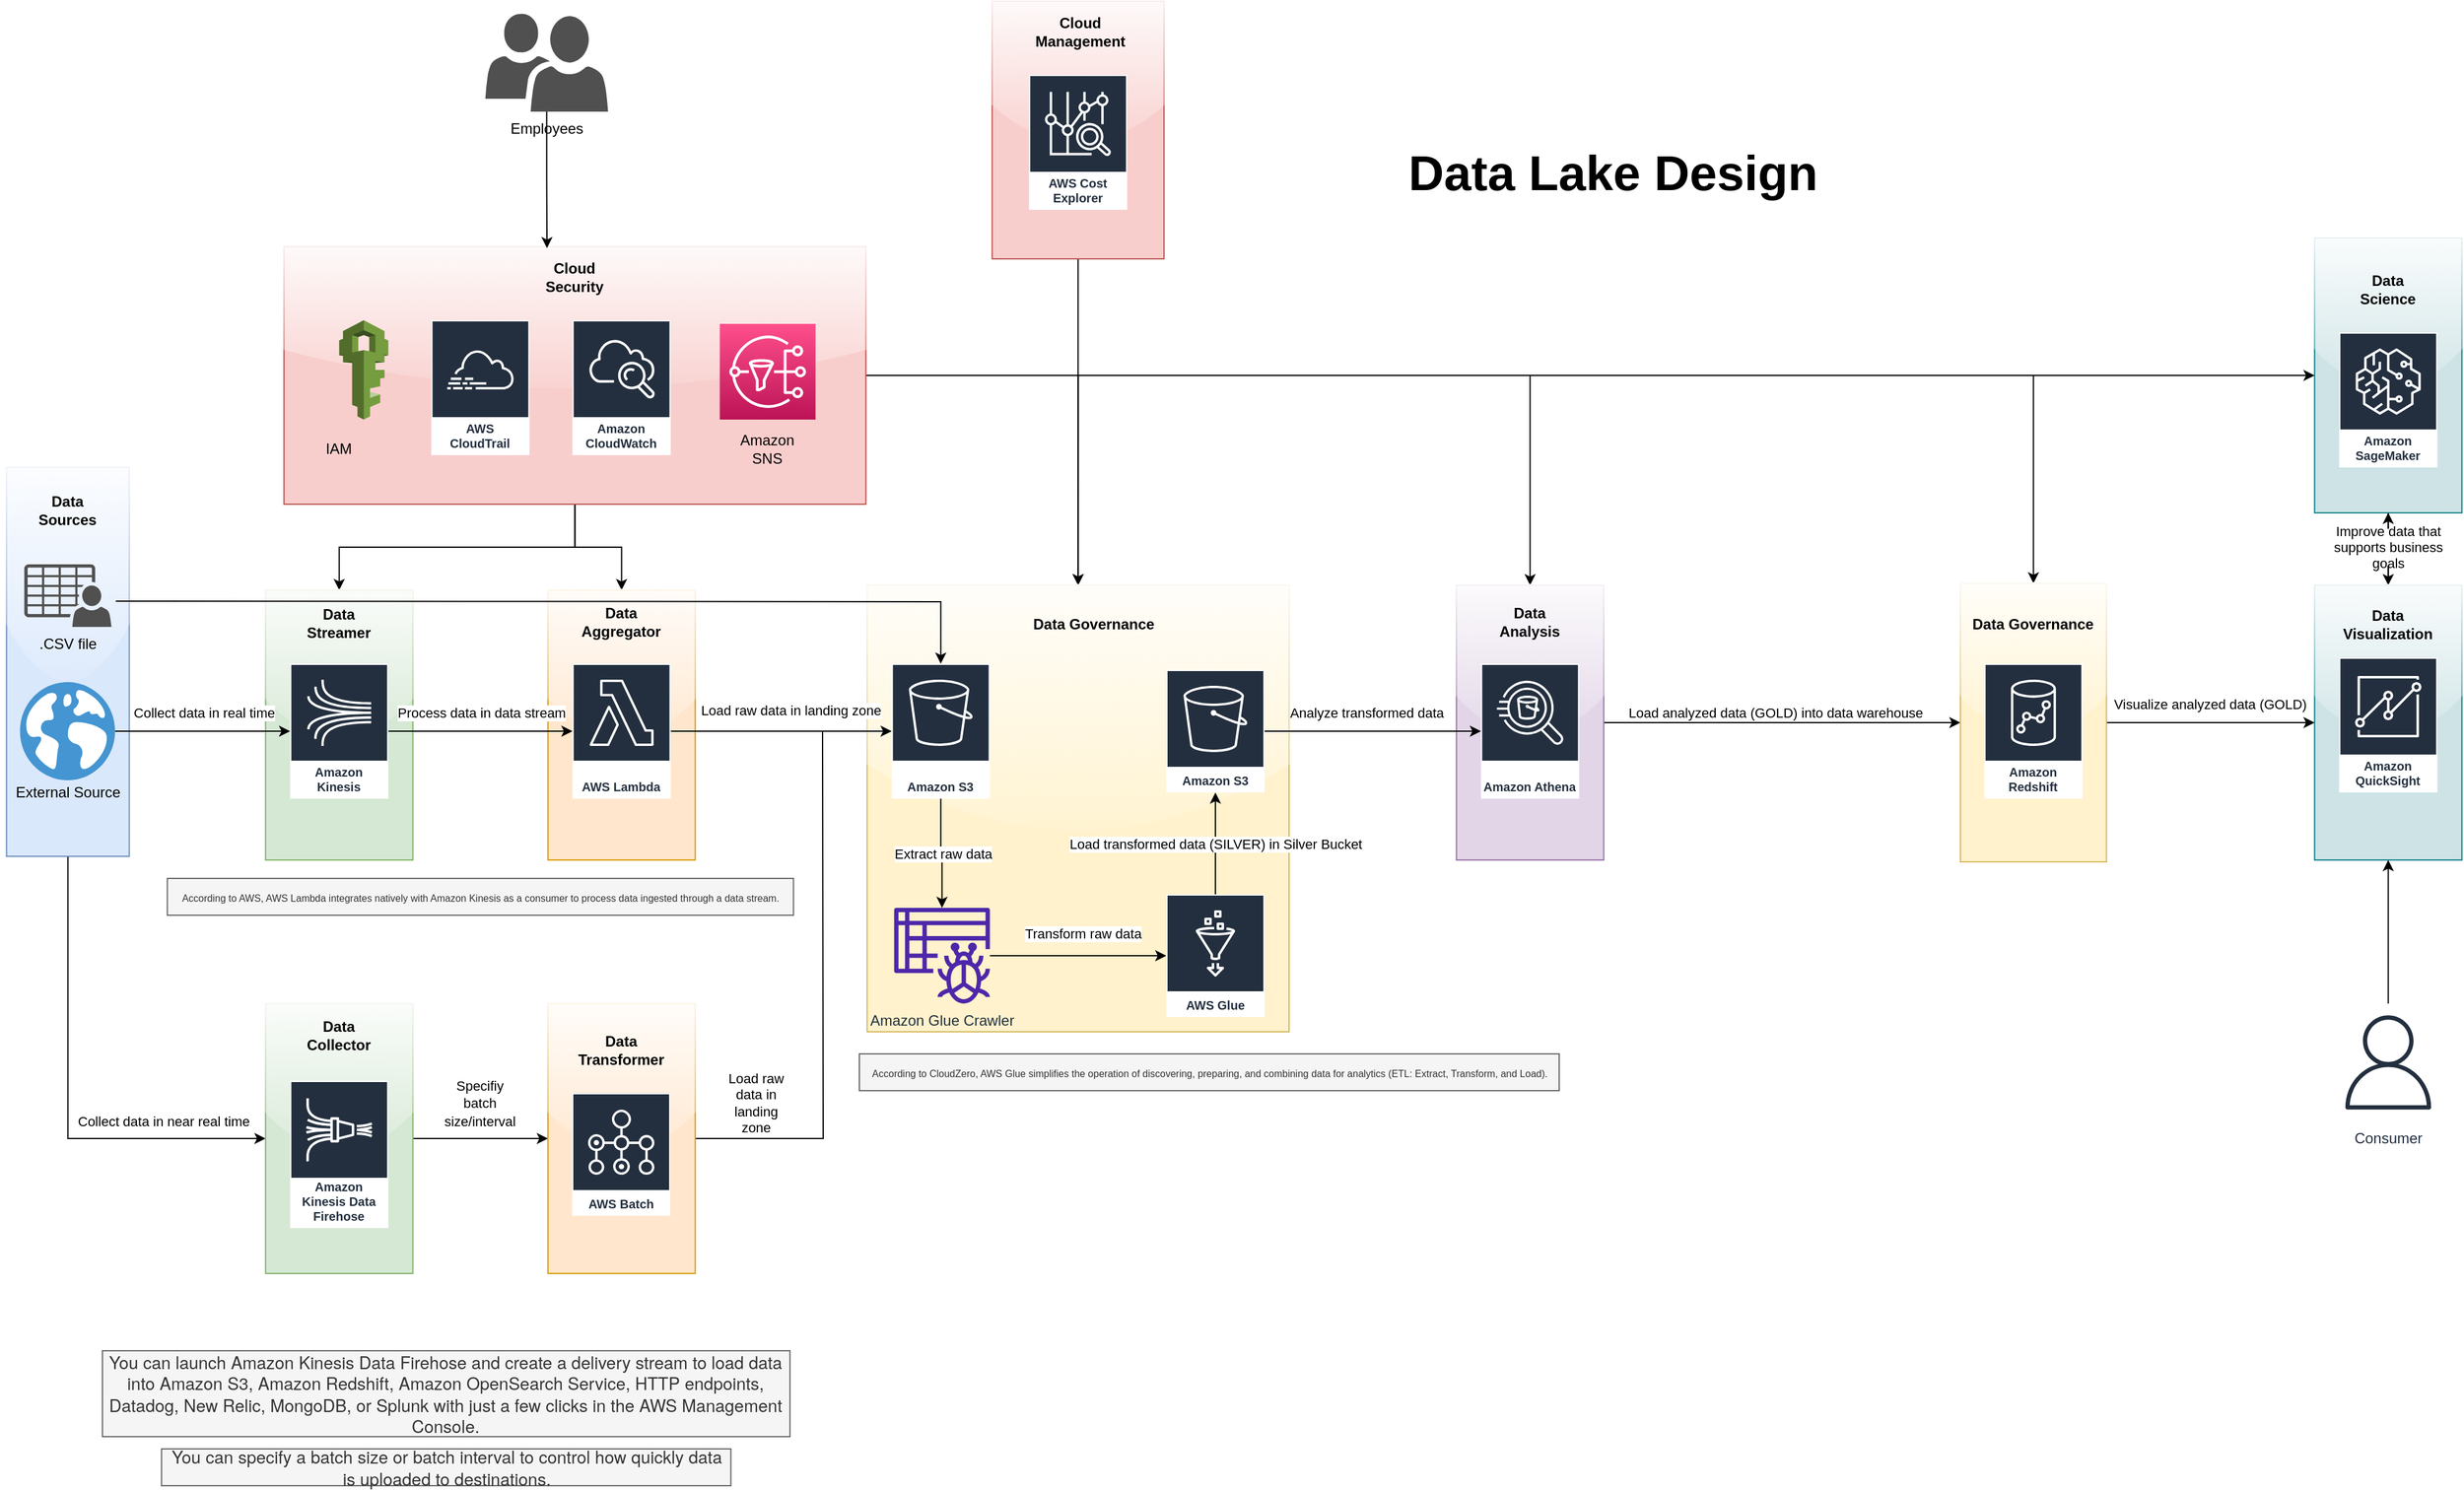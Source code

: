 <mxfile version="20.8.10" type="device" pages="2"><diagram id="YIPa2errtSvZ_nfrXcX-" name="Page-1"><mxGraphModel dx="1733" dy="1120" grid="1" gridSize="10" guides="1" tooltips="1" connect="1" arrows="1" fold="1" page="1" pageScale="1" pageWidth="1100" pageHeight="1700" background="none" math="0" shadow="0"><root><mxCell id="0"/><mxCell id="1" parent="0"/><mxCell id="b8Ia0hV9APkQX9FSfbqW-11" style="edgeStyle=orthogonalEdgeStyle;rounded=0;orthogonalLoop=1;jettySize=auto;html=1;exitX=0.5;exitY=1;exitDx=0;exitDy=0;entryX=0.5;entryY=0;entryDx=0;entryDy=0;endArrow=classic;endFill=1;" edge="1" parent="1" source="b8Ia0hV9APkQX9FSfbqW-9" target="qylB5J43ioJ6EzCwsVwd-16"><mxGeometry relative="1" as="geometry"/></mxCell><mxCell id="b8Ia0hV9APkQX9FSfbqW-9" value="" style="rounded=0;whiteSpace=wrap;html=1;fillColor=#f8cecc;strokeColor=#b85450;glass=1;" vertex="1" parent="1"><mxGeometry x="918.15" y="260" width="140" height="210" as="geometry"/></mxCell><mxCell id="b8Ia0hV9APkQX9FSfbqW-8" style="edgeStyle=orthogonalEdgeStyle;rounded=0;orthogonalLoop=1;jettySize=auto;html=1;entryX=0.5;entryY=0;entryDx=0;entryDy=0;endArrow=classic;endFill=1;" edge="1" parent="1" source="b8Ia0hV9APkQX9FSfbqW-4" target="qylB5J43ioJ6EzCwsVwd-20"><mxGeometry relative="1" as="geometry"/></mxCell><mxCell id="b8Ia0hV9APkQX9FSfbqW-4" value="" style="rounded=0;whiteSpace=wrap;html=1;fillColor=#CDE3E6;strokeColor=#0e8088;glass=1;" vertex="1" parent="1"><mxGeometry x="1995.3" y="453" width="120" height="224" as="geometry"/></mxCell><mxCell id="qylB5J43ioJ6EzCwsVwd-26" style="edgeStyle=orthogonalEdgeStyle;rounded=0;orthogonalLoop=1;jettySize=auto;html=1;entryX=0.5;entryY=0;entryDx=0;entryDy=0;" parent="1" source="qylB5J43ioJ6EzCwsVwd-24" target="qylB5J43ioJ6EzCwsVwd-4" edge="1"><mxGeometry relative="1" as="geometry"/></mxCell><mxCell id="qylB5J43ioJ6EzCwsVwd-27" style="edgeStyle=orthogonalEdgeStyle;rounded=0;orthogonalLoop=1;jettySize=auto;html=1;entryX=0.5;entryY=0;entryDx=0;entryDy=0;" parent="1" source="qylB5J43ioJ6EzCwsVwd-24" target="qylB5J43ioJ6EzCwsVwd-2" edge="1"><mxGeometry relative="1" as="geometry"/></mxCell><mxCell id="qylB5J43ioJ6EzCwsVwd-28" style="edgeStyle=orthogonalEdgeStyle;rounded=0;orthogonalLoop=1;jettySize=auto;html=1;exitX=1;exitY=0.5;exitDx=0;exitDy=0;entryX=0.5;entryY=0;entryDx=0;entryDy=0;" parent="1" source="qylB5J43ioJ6EzCwsVwd-24" target="qylB5J43ioJ6EzCwsVwd-16" edge="1"><mxGeometry relative="1" as="geometry"/></mxCell><mxCell id="qylB5J43ioJ6EzCwsVwd-29" style="edgeStyle=orthogonalEdgeStyle;rounded=0;orthogonalLoop=1;jettySize=auto;html=1;exitX=1;exitY=0.5;exitDx=0;exitDy=0;entryX=0.5;entryY=0;entryDx=0;entryDy=0;" parent="1" source="qylB5J43ioJ6EzCwsVwd-24" target="qylB5J43ioJ6EzCwsVwd-18" edge="1"><mxGeometry relative="1" as="geometry"/></mxCell><mxCell id="qylB5J43ioJ6EzCwsVwd-30" style="edgeStyle=orthogonalEdgeStyle;rounded=0;orthogonalLoop=1;jettySize=auto;html=1;exitX=1;exitY=0.5;exitDx=0;exitDy=0;entryX=0;entryY=0.5;entryDx=0;entryDy=0;" parent="1" source="qylB5J43ioJ6EzCwsVwd-24" target="b8Ia0hV9APkQX9FSfbqW-4" edge="1"><mxGeometry relative="1" as="geometry"/></mxCell><mxCell id="M2bKCPdlgEuILwGiyvzk-17" style="edgeStyle=orthogonalEdgeStyle;rounded=0;orthogonalLoop=1;jettySize=auto;html=1;exitX=1;exitY=0.5;exitDx=0;exitDy=0;entryX=0.5;entryY=0;entryDx=0;entryDy=0;" parent="1" source="qylB5J43ioJ6EzCwsVwd-24" target="M2bKCPdlgEuILwGiyvzk-15" edge="1"><mxGeometry relative="1" as="geometry"/></mxCell><mxCell id="qylB5J43ioJ6EzCwsVwd-24" value="" style="rounded=0;whiteSpace=wrap;html=1;fillColor=#f8cecc;strokeColor=#b85450;glass=1;" parent="1" vertex="1"><mxGeometry x="341.3" y="460" width="474" height="210" as="geometry"/></mxCell><mxCell id="b8Ia0hV9APkQX9FSfbqW-17" style="edgeStyle=orthogonalEdgeStyle;rounded=0;orthogonalLoop=1;jettySize=auto;html=1;fontSize=11;endArrow=classic;endFill=1;" edge="1" parent="1" source="qylB5J43ioJ6EzCwsVwd-20" target="b8Ia0hV9APkQX9FSfbqW-4"><mxGeometry relative="1" as="geometry"/></mxCell><mxCell id="qylB5J43ioJ6EzCwsVwd-20" value="" style="rounded=0;whiteSpace=wrap;html=1;fillColor=#CDE3E6;strokeColor=#0e8088;glass=1;" parent="1" vertex="1"><mxGeometry x="1995.3" y="736" width="120" height="224" as="geometry"/></mxCell><mxCell id="M2bKCPdlgEuILwGiyvzk-19" style="edgeStyle=orthogonalEdgeStyle;rounded=0;orthogonalLoop=1;jettySize=auto;html=1;entryX=0;entryY=0.5;entryDx=0;entryDy=0;exitX=1;exitY=0.5;exitDx=0;exitDy=0;" parent="1" source="qylB5J43ioJ6EzCwsVwd-18" target="M2bKCPdlgEuILwGiyvzk-15" edge="1"><mxGeometry relative="1" as="geometry"><mxPoint x="1475.3" y="750" as="sourcePoint"/></mxGeometry></mxCell><mxCell id="M2bKCPdlgEuILwGiyvzk-20" value="Load analyzed data (GOLD) into data warehouse" style="edgeLabel;html=1;align=center;verticalAlign=middle;resizable=0;points=[];" parent="M2bKCPdlgEuILwGiyvzk-19" vertex="1" connectable="0"><mxGeometry x="-0.161" y="1" relative="1" as="geometry"><mxPoint x="17" y="-7" as="offset"/></mxGeometry></mxCell><mxCell id="qylB5J43ioJ6EzCwsVwd-18" value="" style="rounded=0;whiteSpace=wrap;html=1;fillColor=#e1d5e7;strokeColor=#9673a6;glass=1;" parent="1" vertex="1"><mxGeometry x="1296.3" y="736" width="120" height="224" as="geometry"/></mxCell><mxCell id="qylB5J43ioJ6EzCwsVwd-16" value="" style="rounded=0;whiteSpace=wrap;html=1;fillColor=#fff2cc;strokeColor=#d6b656;glass=1;" parent="1" vertex="1"><mxGeometry x="816.3" y="736" width="343.7" height="364" as="geometry"/></mxCell><mxCell id="qylB5J43ioJ6EzCwsVwd-2" value="" style="rounded=0;whiteSpace=wrap;html=1;fillColor=#ffe6cc;strokeColor=#d79b00;glass=1;" parent="1" vertex="1"><mxGeometry x="556.3" y="740" width="120" height="220" as="geometry"/></mxCell><mxCell id="qylB5J43ioJ6EzCwsVwd-4" value="" style="rounded=0;whiteSpace=wrap;html=1;fillColor=#d5e8d4;strokeColor=#82b366;glass=1;" parent="1" vertex="1"><mxGeometry x="326.3" y="740" width="120" height="220" as="geometry"/></mxCell><mxCell id="D7qi6fAJOWdMB6xj2Ym_-7" style="edgeStyle=orthogonalEdgeStyle;rounded=0;orthogonalLoop=1;jettySize=auto;html=1;entryX=0;entryY=0.5;entryDx=0;entryDy=0;exitX=0.5;exitY=1;exitDx=0;exitDy=0;" parent="1" source="qylB5J43ioJ6EzCwsVwd-6" target="D7qi6fAJOWdMB6xj2Ym_-5" edge="1"><mxGeometry relative="1" as="geometry"/></mxCell><mxCell id="b8Ia0hV9APkQX9FSfbqW-12" value="Collect data in near real time" style="edgeLabel;html=1;align=center;verticalAlign=middle;resizable=0;points=[];" vertex="1" connectable="0" parent="D7qi6fAJOWdMB6xj2Ym_-7"><mxGeometry x="0.468" y="4" relative="1" as="geometry"><mxPoint x="20" y="-10" as="offset"/></mxGeometry></mxCell><mxCell id="qylB5J43ioJ6EzCwsVwd-6" value="" style="rounded=0;whiteSpace=wrap;html=1;glass=1;fillColor=#dae8fc;strokeColor=#6c8ebf;" parent="1" vertex="1"><mxGeometry x="115.3" y="640" width="100" height="317" as="geometry"/></mxCell><mxCell id="02lZLyMtl6aPGszSBePG-54" style="edgeStyle=orthogonalEdgeStyle;rounded=0;orthogonalLoop=1;jettySize=auto;html=1;" parent="1" source="AV6chdXFAvIHWM2sQgtt-2" target="02lZLyMtl6aPGszSBePG-11" edge="1"><mxGeometry relative="1" as="geometry"/></mxCell><mxCell id="02lZLyMtl6aPGszSBePG-55" value="Extract raw data" style="edgeLabel;html=1;align=center;verticalAlign=middle;resizable=0;points=[];" parent="02lZLyMtl6aPGszSBePG-54" vertex="1" connectable="0"><mxGeometry x="0.127" y="4" relative="1" as="geometry"><mxPoint x="-4" y="-5" as="offset"/></mxGeometry></mxCell><mxCell id="AV6chdXFAvIHWM2sQgtt-2" value="Amazon S3" style="sketch=0;outlineConnect=0;fontColor=#232F3E;gradientColor=none;strokeColor=#ffffff;fillColor=#232F3E;dashed=0;verticalLabelPosition=middle;verticalAlign=bottom;align=center;html=1;whiteSpace=wrap;fontSize=10;fontStyle=1;spacing=3;shape=mxgraph.aws4.productIcon;prIcon=mxgraph.aws4.s3;fontFamily=Helvetica;" parent="1" vertex="1"><mxGeometry x="836.3" y="800" width="80" height="110" as="geometry"/></mxCell><mxCell id="02lZLyMtl6aPGszSBePG-40" style="edgeStyle=orthogonalEdgeStyle;rounded=0;orthogonalLoop=1;jettySize=auto;html=1;" parent="1" source="02lZLyMtl6aPGszSBePG-51" target="02lZLyMtl6aPGszSBePG-44" edge="1"><mxGeometry relative="1" as="geometry"><mxPoint x="215.3" y="841.5" as="sourcePoint"/><mxPoint x="396.3" y="841" as="targetPoint"/></mxGeometry></mxCell><mxCell id="02lZLyMtl6aPGszSBePG-41" value="Collect data in real time" style="edgeLabel;html=1;align=center;verticalAlign=middle;resizable=0;points=[];labelBackgroundColor=default;" parent="02lZLyMtl6aPGszSBePG-40" vertex="1" connectable="0"><mxGeometry x="-0.306" relative="1" as="geometry"><mxPoint x="23" y="-15" as="offset"/></mxGeometry></mxCell><mxCell id="02lZLyMtl6aPGszSBePG-2" value="External Source" style="text;html=1;align=center;verticalAlign=middle;resizable=0;points=[];autosize=1;strokeColor=none;fillColor=none;" parent="1" vertex="1"><mxGeometry x="110" y="890" width="110" height="30" as="geometry"/></mxCell><mxCell id="02lZLyMtl6aPGszSBePG-20" value="" style="edgeStyle=orthogonalEdgeStyle;rounded=0;orthogonalLoop=1;jettySize=auto;html=1;" parent="1" source="02lZLyMtl6aPGszSBePG-11" target="02lZLyMtl6aPGszSBePG-15" edge="1"><mxGeometry relative="1" as="geometry"><mxPoint x="1313.3" y="969" as="targetPoint"/></mxGeometry></mxCell><mxCell id="02lZLyMtl6aPGszSBePG-56" value="Transform raw data" style="edgeLabel;html=1;align=center;verticalAlign=middle;resizable=0;points=[];" parent="02lZLyMtl6aPGszSBePG-20" vertex="1" connectable="0"><mxGeometry x="-0.271" y="-1" relative="1" as="geometry"><mxPoint x="23" y="-19" as="offset"/></mxGeometry></mxCell><mxCell id="02lZLyMtl6aPGszSBePG-11" value="Amazon Glue Crawler" style="sketch=0;outlineConnect=0;fontColor=#232F3E;gradientColor=none;fillColor=#4D27AA;strokeColor=none;dashed=0;verticalLabelPosition=bottom;verticalAlign=top;align=center;html=1;fontSize=12;fontStyle=0;aspect=fixed;pointerEvents=1;shape=mxgraph.aws4.glue_crawlers;" parent="1" vertex="1"><mxGeometry x="838.3" y="999" width="78" height="78" as="geometry"/></mxCell><mxCell id="02lZLyMtl6aPGszSBePG-57" value="Load transformed data (SILVER) in Silver Bucket" style="edgeStyle=orthogonalEdgeStyle;rounded=0;orthogonalLoop=1;jettySize=auto;html=1;" parent="1" source="02lZLyMtl6aPGszSBePG-15" target="M2bKCPdlgEuILwGiyvzk-14" edge="1"><mxGeometry relative="1" as="geometry"><mxPoint x="1126.3" y="910" as="targetPoint"/></mxGeometry></mxCell><mxCell id="02lZLyMtl6aPGszSBePG-15" value="AWS Glue" style="sketch=0;outlineConnect=0;fontColor=#232F3E;gradientColor=none;strokeColor=#ffffff;fillColor=#232F3E;dashed=0;verticalLabelPosition=middle;verticalAlign=bottom;align=center;html=1;whiteSpace=wrap;fontSize=10;fontStyle=1;spacing=3;shape=mxgraph.aws4.productIcon;prIcon=mxgraph.aws4.glue;" parent="1" vertex="1"><mxGeometry x="1060" y="988" width="80" height="100" as="geometry"/></mxCell><mxCell id="02lZLyMtl6aPGszSBePG-60" style="edgeStyle=orthogonalEdgeStyle;rounded=0;orthogonalLoop=1;jettySize=auto;html=1;exitX=1;exitY=0.5;exitDx=0;exitDy=0;entryX=0;entryY=0.5;entryDx=0;entryDy=0;" parent="1" source="M2bKCPdlgEuILwGiyvzk-15" target="qylB5J43ioJ6EzCwsVwd-20" edge="1"><mxGeometry relative="1" as="geometry"><mxPoint x="1545.3" y="855" as="sourcePoint"/><mxPoint x="1985.3" y="855" as="targetPoint"/></mxGeometry></mxCell><mxCell id="02lZLyMtl6aPGszSBePG-61" value="Visualize analyzed data (GOLD)" style="edgeLabel;html=1;align=center;verticalAlign=middle;resizable=0;points=[];" parent="02lZLyMtl6aPGszSBePG-60" vertex="1" connectable="0"><mxGeometry x="-0.158" y="3" relative="1" as="geometry"><mxPoint x="12" y="-12" as="offset"/></mxGeometry></mxCell><mxCell id="02lZLyMtl6aPGszSBePG-17" value="Amazon Athena" style="sketch=0;outlineConnect=0;fontColor=#232F3E;gradientColor=none;strokeColor=#ffffff;fillColor=#232F3E;dashed=0;verticalLabelPosition=middle;verticalAlign=bottom;align=center;html=1;whiteSpace=wrap;fontSize=10;fontStyle=1;spacing=3;shape=mxgraph.aws4.productIcon;prIcon=mxgraph.aws4.athena;" parent="1" vertex="1"><mxGeometry x="1316.3" y="800" width="80" height="110" as="geometry"/></mxCell><mxCell id="02lZLyMtl6aPGszSBePG-21" value="Amazon QuickSight" style="sketch=0;outlineConnect=0;fontColor=#232F3E;gradientColor=none;strokeColor=#ffffff;fillColor=#232F3E;dashed=0;verticalLabelPosition=middle;verticalAlign=bottom;align=center;html=1;whiteSpace=wrap;fontSize=10;fontStyle=1;spacing=3;shape=mxgraph.aws4.productIcon;prIcon=mxgraph.aws4.quicksight;" parent="1" vertex="1"><mxGeometry x="2015.3" y="795" width="80" height="110" as="geometry"/></mxCell><mxCell id="02lZLyMtl6aPGszSBePG-58" style="edgeStyle=orthogonalEdgeStyle;rounded=0;orthogonalLoop=1;jettySize=auto;html=1;" parent="1" source="M2bKCPdlgEuILwGiyvzk-14" target="02lZLyMtl6aPGszSBePG-17" edge="1"><mxGeometry relative="1" as="geometry"><mxPoint x="1165.3" y="855" as="sourcePoint"/></mxGeometry></mxCell><mxCell id="02lZLyMtl6aPGszSBePG-59" value="Analyze transformed data" style="edgeLabel;html=1;align=center;verticalAlign=middle;resizable=0;points=[];" parent="02lZLyMtl6aPGszSBePG-58" vertex="1" connectable="0"><mxGeometry x="-0.23" y="5" relative="1" as="geometry"><mxPoint x="15" y="-10" as="offset"/></mxGeometry></mxCell><mxCell id="02lZLyMtl6aPGszSBePG-27" value="AWS&#10;CloudTrail" style="sketch=0;outlineConnect=0;fontColor=#232F3E;gradientColor=none;strokeColor=#ffffff;fillColor=#232F3E;dashed=0;verticalLabelPosition=middle;verticalAlign=bottom;align=center;html=1;whiteSpace=wrap;fontSize=10;fontStyle=1;spacing=3;shape=mxgraph.aws4.productIcon;prIcon=mxgraph.aws4.cloudtrail;" parent="1" vertex="1"><mxGeometry x="461.3" y="520" width="80" height="110" as="geometry"/></mxCell><mxCell id="02lZLyMtl6aPGszSBePG-28" value="" style="outlineConnect=0;dashed=0;verticalLabelPosition=bottom;verticalAlign=top;align=center;html=1;shape=mxgraph.aws3.iam;fillColor=#759C3E;gradientColor=none;" parent="1" vertex="1"><mxGeometry x="386.3" y="520" width="40" height="81" as="geometry"/></mxCell><mxCell id="02lZLyMtl6aPGszSBePG-47" style="edgeStyle=orthogonalEdgeStyle;rounded=0;orthogonalLoop=1;jettySize=auto;html=1;" parent="1" source="02lZLyMtl6aPGszSBePG-44" target="02lZLyMtl6aPGszSBePG-46" edge="1"><mxGeometry relative="1" as="geometry"/></mxCell><mxCell id="02lZLyMtl6aPGszSBePG-48" value="Process data in data stream" style="edgeLabel;html=1;align=center;verticalAlign=middle;resizable=0;points=[];labelBackgroundColor=default;" parent="02lZLyMtl6aPGszSBePG-47" vertex="1" connectable="0"><mxGeometry x="-0.282" y="4" relative="1" as="geometry"><mxPoint x="21" y="-11" as="offset"/></mxGeometry></mxCell><mxCell id="02lZLyMtl6aPGszSBePG-44" value="Amazon Kinesis" style="sketch=0;outlineConnect=0;fontColor=#232F3E;gradientColor=none;strokeColor=#ffffff;fillColor=#232F3E;dashed=0;verticalLabelPosition=middle;verticalAlign=bottom;align=center;html=1;whiteSpace=wrap;fontSize=10;fontStyle=1;spacing=3;shape=mxgraph.aws4.productIcon;prIcon=mxgraph.aws4.kinesis;" parent="1" vertex="1"><mxGeometry x="346.3" y="800" width="80" height="110" as="geometry"/></mxCell><mxCell id="qylB5J43ioJ6EzCwsVwd-13" style="edgeStyle=orthogonalEdgeStyle;rounded=0;orthogonalLoop=1;jettySize=auto;html=1;" parent="1" source="02lZLyMtl6aPGszSBePG-46" target="AV6chdXFAvIHWM2sQgtt-2" edge="1"><mxGeometry relative="1" as="geometry"/></mxCell><mxCell id="02lZLyMtl6aPGszSBePG-46" value="AWS Lambda" style="sketch=0;outlineConnect=0;fontColor=#232F3E;gradientColor=none;strokeColor=#ffffff;fillColor=#232F3E;dashed=0;verticalLabelPosition=middle;verticalAlign=bottom;align=center;html=1;whiteSpace=wrap;fontSize=10;fontStyle=1;spacing=3;shape=mxgraph.aws4.productIcon;prIcon=mxgraph.aws4.lambda;" parent="1" vertex="1"><mxGeometry x="576.3" y="800" width="80" height="110" as="geometry"/></mxCell><mxCell id="02lZLyMtl6aPGszSBePG-49" value="&lt;font style=&quot;font-size: 8px;&quot;&gt;According to AWS, AWS Lambda integrates natively with Amazon Kinesis as a consumer to process data ingested through a data stream.&lt;/font&gt;" style="text;html=1;align=center;verticalAlign=middle;resizable=0;points=[];autosize=1;fillColor=#f5f5f5;fontColor=#333333;strokeColor=#666666;" parent="1" vertex="1"><mxGeometry x="246.3" y="975" width="510" height="30" as="geometry"/></mxCell><mxCell id="02lZLyMtl6aPGszSBePG-51" value="" style="shadow=0;dashed=0;html=1;strokeColor=none;fillColor=#4495D1;labelPosition=center;verticalLabelPosition=bottom;verticalAlign=top;align=center;outlineConnect=0;shape=mxgraph.veeam.globe;" parent="1" vertex="1"><mxGeometry x="126.3" y="815" width="77.4" height="80" as="geometry"/></mxCell><mxCell id="02lZLyMtl6aPGszSBePG-62" value="Amazon CloudWatch" style="sketch=0;outlineConnect=0;fontColor=#232F3E;gradientColor=none;strokeColor=#ffffff;fillColor=#232F3E;dashed=0;verticalLabelPosition=middle;verticalAlign=bottom;align=center;html=1;whiteSpace=wrap;fontSize=10;fontStyle=1;spacing=3;shape=mxgraph.aws4.productIcon;prIcon=mxgraph.aws4.cloudwatch;" parent="1" vertex="1"><mxGeometry x="576.3" y="520" width="80" height="110" as="geometry"/></mxCell><mxCell id="02lZLyMtl6aPGszSBePG-63" value="" style="sketch=0;points=[[0,0,0],[0.25,0,0],[0.5,0,0],[0.75,0,0],[1,0,0],[0,1,0],[0.25,1,0],[0.5,1,0],[0.75,1,0],[1,1,0],[0,0.25,0],[0,0.5,0],[0,0.75,0],[1,0.25,0],[1,0.5,0],[1,0.75,0]];outlineConnect=0;fontColor=#232F3E;gradientColor=#FF4F8B;gradientDirection=north;fillColor=#BC1356;strokeColor=#ffffff;dashed=0;verticalLabelPosition=bottom;verticalAlign=top;align=center;html=1;fontSize=12;fontStyle=0;aspect=fixed;shape=mxgraph.aws4.resourceIcon;resIcon=mxgraph.aws4.sns;" parent="1" vertex="1"><mxGeometry x="696.3" y="523" width="78" height="78" as="geometry"/></mxCell><mxCell id="02lZLyMtl6aPGszSBePG-64" value="&lt;font style=&quot;font-size: 8px;&quot;&gt;According to CloudZero, AWS Glue simplifies the operation of discovering, preparing, and combining data for analytics (ETL: Extract, Transform, and Load).&lt;/font&gt;" style="text;html=1;align=center;verticalAlign=middle;resizable=0;points=[];autosize=1;fillColor=#f5f5f5;fontColor=#333333;strokeColor=#666666;" parent="1" vertex="1"><mxGeometry x="810" y="1118" width="570" height="30" as="geometry"/></mxCell><mxCell id="qylB5J43ioJ6EzCwsVwd-7" value="&lt;b&gt;Data Sources&lt;/b&gt;" style="text;html=1;strokeColor=none;fillColor=none;align=center;verticalAlign=middle;whiteSpace=wrap;rounded=0;" parent="1" vertex="1"><mxGeometry x="135" y="660" width="60" height="30" as="geometry"/></mxCell><mxCell id="qylB5J43ioJ6EzCwsVwd-9" value="&lt;b&gt;Data Streamer&lt;/b&gt;" style="text;html=1;strokeColor=none;fillColor=none;align=center;verticalAlign=middle;whiteSpace=wrap;rounded=0;" parent="1" vertex="1"><mxGeometry x="356.3" y="752" width="60" height="30" as="geometry"/></mxCell><mxCell id="qylB5J43ioJ6EzCwsVwd-10" value="&lt;b&gt;Data Aggregator&lt;/b&gt;" style="text;html=1;strokeColor=none;fillColor=none;align=center;verticalAlign=middle;whiteSpace=wrap;rounded=0;" parent="1" vertex="1"><mxGeometry x="586.3" y="751" width="60" height="30" as="geometry"/></mxCell><mxCell id="qylB5J43ioJ6EzCwsVwd-15" value="Load raw data in landing zone" style="edgeLabel;html=1;align=center;verticalAlign=middle;resizable=0;points=[];labelBackgroundColor=default;" parent="1" vertex="1" connectable="0"><mxGeometry x="756.298" y="840" as="geometry"><mxPoint x="-3" y="-2" as="offset"/></mxGeometry></mxCell><mxCell id="qylB5J43ioJ6EzCwsVwd-17" value="&lt;b&gt;Data&amp;nbsp;Governance&lt;/b&gt;" style="text;html=1;strokeColor=none;fillColor=none;align=center;verticalAlign=middle;whiteSpace=wrap;rounded=0;" parent="1" vertex="1"><mxGeometry x="971.3" y="753" width="60" height="30" as="geometry"/></mxCell><mxCell id="qylB5J43ioJ6EzCwsVwd-19" value="&lt;b&gt;Data Analysis&lt;/b&gt;" style="text;html=1;strokeColor=none;fillColor=none;align=center;verticalAlign=middle;whiteSpace=wrap;rounded=0;" parent="1" vertex="1"><mxGeometry x="1326.3" y="751" width="60" height="30" as="geometry"/></mxCell><mxCell id="qylB5J43ioJ6EzCwsVwd-21" value="&lt;b&gt;Data Visualization&lt;/b&gt;" style="text;html=1;strokeColor=none;fillColor=none;align=center;verticalAlign=middle;whiteSpace=wrap;rounded=0;" parent="1" vertex="1"><mxGeometry x="2025.3" y="753" width="60" height="30" as="geometry"/></mxCell><mxCell id="qylB5J43ioJ6EzCwsVwd-25" value="&lt;b&gt;Cloud Security&lt;/b&gt;" style="text;html=1;strokeColor=none;fillColor=none;align=center;verticalAlign=middle;whiteSpace=wrap;rounded=0;" parent="1" vertex="1"><mxGeometry x="548.3" y="470" width="60" height="30" as="geometry"/></mxCell><mxCell id="qylB5J43ioJ6EzCwsVwd-31" value="IAM" style="text;html=1;strokeColor=none;fillColor=none;align=center;verticalAlign=middle;whiteSpace=wrap;rounded=0;" parent="1" vertex="1"><mxGeometry x="356.3" y="610" width="60" height="30" as="geometry"/></mxCell><mxCell id="qylB5J43ioJ6EzCwsVwd-32" value="Amazon SNS" style="text;html=1;strokeColor=none;fillColor=none;align=center;verticalAlign=middle;whiteSpace=wrap;rounded=0;" parent="1" vertex="1"><mxGeometry x="705.3" y="610" width="60" height="30" as="geometry"/></mxCell><mxCell id="qylB5J43ioJ6EzCwsVwd-33" value="&lt;h1&gt;&lt;font style=&quot;font-size: 40px;&quot;&gt;Data Lake Design&lt;/font&gt;&lt;/h1&gt;" style="text;html=1;strokeColor=none;fillColor=none;spacing=5;spacingTop=-20;whiteSpace=wrap;overflow=hidden;rounded=0;align=center;" parent="1" vertex="1"><mxGeometry x="1202.3" y="370" width="444" height="120" as="geometry"/></mxCell><mxCell id="M2bKCPdlgEuILwGiyvzk-2" style="edgeStyle=orthogonalEdgeStyle;rounded=0;orthogonalLoop=1;jettySize=auto;html=1;" parent="1" source="M2bKCPdlgEuILwGiyvzk-1" target="qylB5J43ioJ6EzCwsVwd-20" edge="1"><mxGeometry relative="1" as="geometry"/></mxCell><mxCell id="M2bKCPdlgEuILwGiyvzk-1" value="Consumer" style="sketch=0;outlineConnect=0;fontColor=#232F3E;gradientColor=none;strokeColor=#232F3E;fillColor=#ffffff;dashed=0;verticalLabelPosition=bottom;verticalAlign=top;align=center;html=1;fontSize=12;fontStyle=0;aspect=fixed;shape=mxgraph.aws4.resourceIcon;resIcon=mxgraph.aws4.user;" parent="1" vertex="1"><mxGeometry x="2007.3" y="1077" width="96" height="96" as="geometry"/></mxCell><mxCell id="M2bKCPdlgEuILwGiyvzk-4" style="edgeStyle=orthogonalEdgeStyle;rounded=0;orthogonalLoop=1;jettySize=auto;html=1;exitX=0.5;exitY=1;exitDx=0;exitDy=0;exitPerimeter=0;entryX=0.452;entryY=0.006;entryDx=0;entryDy=0;entryPerimeter=0;" parent="1" source="M2bKCPdlgEuILwGiyvzk-3" target="qylB5J43ioJ6EzCwsVwd-24" edge="1"><mxGeometry relative="1" as="geometry"/></mxCell><mxCell id="M2bKCPdlgEuILwGiyvzk-3" value="Employees" style="sketch=0;pointerEvents=1;shadow=0;dashed=0;html=1;strokeColor=none;labelPosition=center;verticalLabelPosition=bottom;verticalAlign=top;align=center;fillColor=#505050;shape=mxgraph.mscae.intune.user_group" parent="1" vertex="1"><mxGeometry x="505.3" y="270" width="100" height="80" as="geometry"/></mxCell><mxCell id="M2bKCPdlgEuILwGiyvzk-7" style="edgeStyle=orthogonalEdgeStyle;rounded=0;orthogonalLoop=1;jettySize=auto;html=1;" parent="1" target="AV6chdXFAvIHWM2sQgtt-2" edge="1"><mxGeometry relative="1" as="geometry"><mxPoint x="204.3" y="749" as="sourcePoint"/></mxGeometry></mxCell><mxCell id="M2bKCPdlgEuILwGiyvzk-8" value=".CSV file" style="sketch=0;pointerEvents=1;shadow=0;dashed=0;html=1;strokeColor=none;fillColor=#505050;labelPosition=center;verticalLabelPosition=bottom;verticalAlign=top;outlineConnect=0;align=center;shape=mxgraph.office.users.csv_file;" parent="1" vertex="1"><mxGeometry x="129.8" y="719" width="71" height="51" as="geometry"/></mxCell><mxCell id="M2bKCPdlgEuILwGiyvzk-14" value="Amazon S3" style="sketch=0;outlineConnect=0;fontColor=#232F3E;gradientColor=none;strokeColor=#ffffff;fillColor=#232F3E;dashed=0;verticalLabelPosition=middle;verticalAlign=bottom;align=center;html=1;whiteSpace=wrap;fontSize=10;fontStyle=1;spacing=3;shape=mxgraph.aws4.productIcon;prIcon=mxgraph.aws4.s3;" parent="1" vertex="1"><mxGeometry x="1060" y="805" width="80" height="100" as="geometry"/></mxCell><mxCell id="M2bKCPdlgEuILwGiyvzk-15" value="" style="rounded=0;whiteSpace=wrap;html=1;fillColor=#fff2cc;strokeColor=#d6b656;glass=1;" parent="1" vertex="1"><mxGeometry x="1706.8" y="734.5" width="119" height="227" as="geometry"/></mxCell><mxCell id="M2bKCPdlgEuILwGiyvzk-16" value="&lt;b&gt;Data&amp;nbsp;Governance&lt;/b&gt;" style="text;html=1;strokeColor=none;fillColor=none;align=center;verticalAlign=middle;whiteSpace=wrap;rounded=0;" parent="1" vertex="1"><mxGeometry x="1736.3" y="753" width="60" height="30" as="geometry"/></mxCell><mxCell id="M2bKCPdlgEuILwGiyvzk-18" value="Amazon Redshift" style="sketch=0;outlineConnect=0;fontColor=#232F3E;gradientColor=none;strokeColor=#ffffff;fillColor=#232F3E;dashed=0;verticalLabelPosition=middle;verticalAlign=bottom;align=center;html=1;whiteSpace=wrap;fontSize=10;fontStyle=1;spacing=3;shape=mxgraph.aws4.productIcon;prIcon=mxgraph.aws4.redshift;" parent="1" vertex="1"><mxGeometry x="1726.3" y="800" width="80" height="110" as="geometry"/></mxCell><mxCell id="D7qi6fAJOWdMB6xj2Ym_-2" value="AWS Cost Explorer" style="sketch=0;outlineConnect=0;fontColor=#232F3E;gradientColor=none;strokeColor=#ffffff;fillColor=#232F3E;dashed=0;verticalLabelPosition=middle;verticalAlign=bottom;align=center;html=1;whiteSpace=wrap;fontSize=10;fontStyle=1;spacing=3;shape=mxgraph.aws4.productIcon;prIcon=mxgraph.aws4.cost_explorer;" parent="1" vertex="1"><mxGeometry x="948.15" y="320" width="80" height="110" as="geometry"/></mxCell><mxCell id="D7qi6fAJOWdMB6xj2Ym_-3" value="Amazon SageMaker" style="sketch=0;outlineConnect=0;fontColor=#232F3E;gradientColor=none;strokeColor=#ffffff;fillColor=#232F3E;dashed=0;verticalLabelPosition=middle;verticalAlign=bottom;align=center;html=1;whiteSpace=wrap;fontSize=10;fontStyle=1;spacing=3;shape=mxgraph.aws4.productIcon;prIcon=mxgraph.aws4.sagemaker;" parent="1" vertex="1"><mxGeometry x="2015.3" y="530" width="80" height="110" as="geometry"/></mxCell><mxCell id="b8Ia0hV9APkQX9FSfbqW-1" style="edgeStyle=orthogonalEdgeStyle;rounded=0;orthogonalLoop=1;jettySize=auto;html=1;" edge="1" parent="1" source="D7qi6fAJOWdMB6xj2Ym_-5" target="D7qi6fAJOWdMB6xj2Ym_-10"><mxGeometry relative="1" as="geometry"/></mxCell><mxCell id="D7qi6fAJOWdMB6xj2Ym_-5" value="" style="rounded=0;whiteSpace=wrap;html=1;fillColor=#d5e8d4;strokeColor=#82b366;glass=1;" parent="1" vertex="1"><mxGeometry x="326.3" y="1077" width="120" height="220" as="geometry"/></mxCell><mxCell id="D7qi6fAJOWdMB6xj2Ym_-4" value="Amazon Kinesis Data Firehose" style="sketch=0;outlineConnect=0;fontColor=#232F3E;gradientColor=none;strokeColor=#ffffff;fillColor=#232F3E;dashed=0;verticalLabelPosition=middle;verticalAlign=bottom;align=center;html=1;whiteSpace=wrap;fontSize=10;fontStyle=1;spacing=3;shape=mxgraph.aws4.productIcon;prIcon=mxgraph.aws4.kinesis_data_firehose;" parent="1" vertex="1"><mxGeometry x="346.3" y="1140" width="80" height="120" as="geometry"/></mxCell><mxCell id="D7qi6fAJOWdMB6xj2Ym_-6" value="&lt;b&gt;Data Collector&lt;/b&gt;" style="text;html=1;strokeColor=none;fillColor=none;align=center;verticalAlign=middle;whiteSpace=wrap;rounded=0;" parent="1" vertex="1"><mxGeometry x="356.3" y="1088" width="60" height="30" as="geometry"/></mxCell><mxCell id="D7qi6fAJOWdMB6xj2Ym_-8" value="&lt;meta charset=&quot;utf-8&quot;&gt;&lt;span style=&quot;color: rgb(51, 51, 51); font-family: AmazonEmber, &amp;quot;Helvetica Neue&amp;quot;, Helvetica, Arial, sans-serif; font-size: 14px; font-style: normal; font-variant-ligatures: normal; font-variant-caps: normal; font-weight: 400; letter-spacing: normal; orphans: 2; text-align: start; text-indent: 0px; text-transform: none; widows: 2; word-spacing: 0px; -webkit-text-stroke-width: 0px; text-decoration-thickness: initial; text-decoration-style: initial; text-decoration-color: initial; float: none; display: inline !important;&quot;&gt;You can specify a batch size or batch interval to control how quickly data is uploaded to destinations.&lt;/span&gt;" style="text;html=1;strokeColor=#666666;fillColor=#f5f5f5;align=center;verticalAlign=middle;whiteSpace=wrap;rounded=0;fontColor=#333333;" parent="1" vertex="1"><mxGeometry x="241.6" y="1440" width="463.7" height="30" as="geometry"/></mxCell><mxCell id="D7qi6fAJOWdMB6xj2Ym_-9" value="&lt;meta charset=&quot;utf-8&quot;&gt;&lt;span style=&quot;color: rgb(51, 51, 51); font-family: AmazonEmber, &amp;quot;Helvetica Neue&amp;quot;, Helvetica, Arial, sans-serif; font-size: 14px; font-style: normal; font-variant-ligatures: normal; font-variant-caps: normal; font-weight: 400; letter-spacing: normal; orphans: 2; text-align: start; text-indent: 0px; text-transform: none; widows: 2; word-spacing: 0px; -webkit-text-stroke-width: 0px; text-decoration-thickness: initial; text-decoration-style: initial; text-decoration-color: initial; float: none; display: inline !important;&quot;&gt;You can launch Amazon Kinesis Data Firehose and create a delivery stream to load data into Amazon S3, Amazon Redshift, Amazon OpenSearch Service, HTTP endpoints, Datadog, New Relic, MongoDB, or Splunk with just a few clicks in the AWS Management Console.&lt;/span&gt;" style="text;html=1;strokeColor=#666666;fillColor=#f5f5f5;align=center;verticalAlign=middle;whiteSpace=wrap;rounded=0;fontColor=#333333;" parent="1" vertex="1"><mxGeometry x="193.45" y="1360" width="560" height="70" as="geometry"/></mxCell><mxCell id="b8Ia0hV9APkQX9FSfbqW-3" style="edgeStyle=orthogonalEdgeStyle;rounded=0;orthogonalLoop=1;jettySize=auto;html=1;exitX=1;exitY=0.5;exitDx=0;exitDy=0;endArrow=none;endFill=0;" edge="1" parent="1" source="D7qi6fAJOWdMB6xj2Ym_-10"><mxGeometry relative="1" as="geometry"><mxPoint x="780" y="855" as="targetPoint"/></mxGeometry></mxCell><mxCell id="D7qi6fAJOWdMB6xj2Ym_-10" value="" style="rounded=0;whiteSpace=wrap;html=1;fillColor=#ffe6cc;strokeColor=#d79b00;glass=1;" parent="1" vertex="1"><mxGeometry x="556.3" y="1077" width="120" height="220" as="geometry"/></mxCell><mxCell id="D7qi6fAJOWdMB6xj2Ym_-11" value="&lt;b&gt;Data Transformer&lt;/b&gt;" style="text;html=1;strokeColor=none;fillColor=none;align=center;verticalAlign=middle;whiteSpace=wrap;rounded=0;" parent="1" vertex="1"><mxGeometry x="586.3" y="1100" width="60" height="30" as="geometry"/></mxCell><mxCell id="b8Ia0hV9APkQX9FSfbqW-2" value="AWS Batch" style="sketch=0;outlineConnect=0;fontColor=#232F3E;gradientColor=none;strokeColor=#ffffff;fillColor=#232F3E;dashed=0;verticalLabelPosition=middle;verticalAlign=bottom;align=center;html=1;whiteSpace=wrap;fontSize=10;fontStyle=1;spacing=3;shape=mxgraph.aws4.productIcon;prIcon=mxgraph.aws4.batch;" vertex="1" parent="1"><mxGeometry x="576" y="1150" width="80" height="100" as="geometry"/></mxCell><mxCell id="b8Ia0hV9APkQX9FSfbqW-7" value="&lt;b&gt;Data Science&lt;/b&gt;" style="text;html=1;strokeColor=none;fillColor=none;align=center;verticalAlign=middle;whiteSpace=wrap;rounded=0;" vertex="1" parent="1"><mxGeometry x="2025.3" y="480" width="60" height="30" as="geometry"/></mxCell><mxCell id="b8Ia0hV9APkQX9FSfbqW-10" value="&lt;b&gt;Cloud Management&lt;/b&gt;" style="text;html=1;strokeColor=none;fillColor=none;align=center;verticalAlign=middle;whiteSpace=wrap;rounded=0;" vertex="1" parent="1"><mxGeometry x="960" y="270" width="60" height="30" as="geometry"/></mxCell><mxCell id="b8Ia0hV9APkQX9FSfbqW-13" value="&lt;font style=&quot;font-size: 11px;&quot;&gt;Specifiy batch size/interval&lt;/font&gt;" style="text;html=1;align=center;verticalAlign=middle;whiteSpace=wrap;rounded=0;fillColor=default;" vertex="1" parent="1"><mxGeometry x="471.3" y="1143" width="60" height="30" as="geometry"/></mxCell><mxCell id="b8Ia0hV9APkQX9FSfbqW-15" value="Load raw data in landing zone" style="text;html=1;align=center;verticalAlign=middle;whiteSpace=wrap;rounded=0;fontSize=11;" vertex="1" parent="1"><mxGeometry x="696.3" y="1143" width="60" height="30" as="geometry"/></mxCell><mxCell id="b8Ia0hV9APkQX9FSfbqW-18" value="Improve data that supports business goals" style="text;html=1;strokeColor=none;fillColor=default;align=center;verticalAlign=middle;whiteSpace=wrap;rounded=0;fontSize=11;" vertex="1" parent="1"><mxGeometry x="1998.9" y="690" width="112.8" height="30" as="geometry"/></mxCell></root></mxGraphModel></diagram><diagram id="6f7JOciFy3MY2vURaIDj" name="Page-2"><mxGraphModel dx="794" dy="491" grid="1" gridSize="10" guides="1" tooltips="1" connect="1" arrows="1" fold="1" page="1" pageScale="1" pageWidth="3300" pageHeight="4681" math="0" shadow="0">&#xa;      <root>&#xa;        <mxCell id="0"/>&#xa;        <mxCell id="1" parent="0"/>&#xa;      </root>&#xa;    </mxGraphModel></diagram></mxfile>